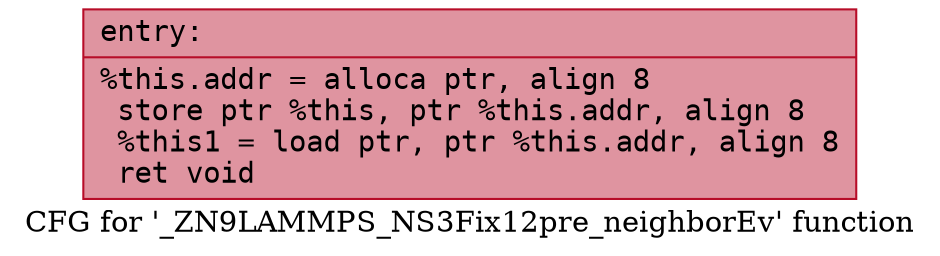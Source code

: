 digraph "CFG for '_ZN9LAMMPS_NS3Fix12pre_neighborEv' function" {
	label="CFG for '_ZN9LAMMPS_NS3Fix12pre_neighborEv' function";

	Node0x560f40cb14c0 [shape=record,color="#b70d28ff", style=filled, fillcolor="#b70d2870" fontname="Courier",label="{entry:\l|  %this.addr = alloca ptr, align 8\l  store ptr %this, ptr %this.addr, align 8\l  %this1 = load ptr, ptr %this.addr, align 8\l  ret void\l}"];
}
